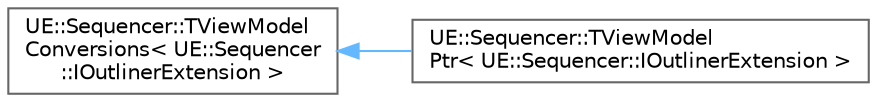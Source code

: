 digraph "Graphical Class Hierarchy"
{
 // INTERACTIVE_SVG=YES
 // LATEX_PDF_SIZE
  bgcolor="transparent";
  edge [fontname=Helvetica,fontsize=10,labelfontname=Helvetica,labelfontsize=10];
  node [fontname=Helvetica,fontsize=10,shape=box,height=0.2,width=0.4];
  rankdir="LR";
  Node0 [id="Node000000",label="UE::Sequencer::TViewModel\lConversions\< UE::Sequencer\l::IOutlinerExtension \>",height=0.2,width=0.4,color="grey40", fillcolor="white", style="filled",URL="$da/d62/structUE_1_1Sequencer_1_1TViewModelConversions.html",tooltip=" "];
  Node0 -> Node1 [id="edge9732_Node000000_Node000001",dir="back",color="steelblue1",style="solid",tooltip=" "];
  Node1 [id="Node000001",label="UE::Sequencer::TViewModel\lPtr\< UE::Sequencer::IOutlinerExtension \>",height=0.2,width=0.4,color="grey40", fillcolor="white", style="filled",URL="$df/d5a/structUE_1_1Sequencer_1_1TViewModelPtr.html",tooltip=" "];
}
